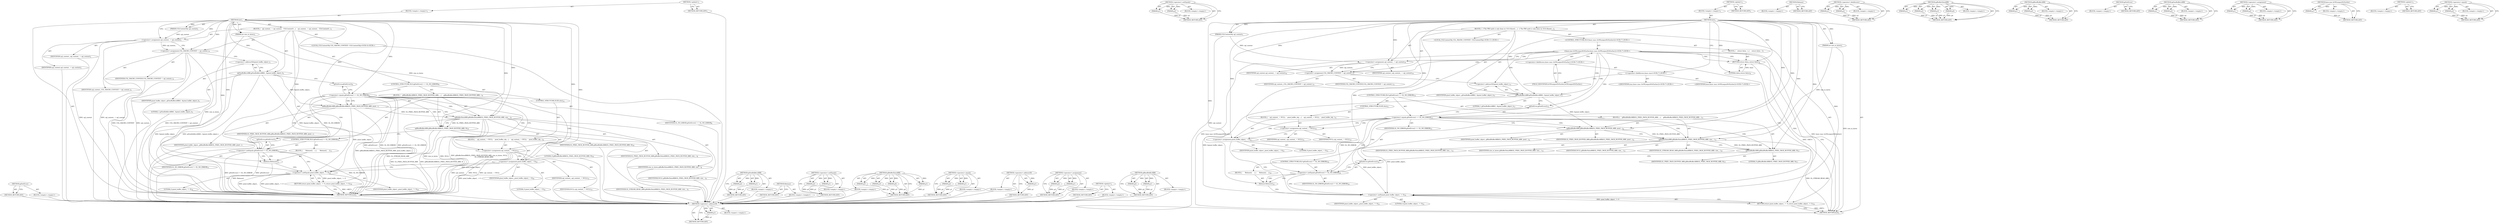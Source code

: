 digraph "&lt;operator&gt;.equals" {
vulnerable_97 [label=<(METHOD,glGetError)>];
vulnerable_98 [label=<(BLOCK,&lt;empty&gt;,&lt;empty&gt;)>];
vulnerable_99 [label=<(METHOD_RETURN,ANY)>];
vulnerable_6 [label=<(METHOD,&lt;global&gt;)<SUB>1</SUB>>];
vulnerable_7 [label=<(BLOCK,&lt;empty&gt;,&lt;empty&gt;)<SUB>1</SUB>>];
vulnerable_8 [label=<(METHOD,Init)<SUB>1</SUB>>];
vulnerable_9 [label=<(PARAM,CGLContextObj cgl_context)<SUB>1</SUB>>];
vulnerable_10 [label=<(PARAM,int size_in_bytes)<SUB>2</SUB>>];
vulnerable_11 [label=<(BLOCK,{
   cgl_context_ = cgl_context;
   CGLContextO...,{
   cgl_context_ = cgl_context;
   CGLContextO...)<SUB>2</SUB>>];
vulnerable_12 [label=<(&lt;operator&gt;.assignment,cgl_context_ = cgl_context)<SUB>3</SUB>>];
vulnerable_13 [label=<(IDENTIFIER,cgl_context_,cgl_context_ = cgl_context)<SUB>3</SUB>>];
vulnerable_14 [label=<(IDENTIFIER,cgl_context,cgl_context_ = cgl_context)<SUB>3</SUB>>];
vulnerable_15 [label="<(LOCAL,CGLContextObj CGL_MACRO_CONTEXT: CGLContextObj)<SUB>4</SUB>>"];
vulnerable_16 [label=<(&lt;operator&gt;.assignment,CGL_MACRO_CONTEXT = cgl_context_)<SUB>4</SUB>>];
vulnerable_17 [label=<(IDENTIFIER,CGL_MACRO_CONTEXT,CGL_MACRO_CONTEXT = cgl_context_)<SUB>4</SUB>>];
vulnerable_18 [label=<(IDENTIFIER,cgl_context_,CGL_MACRO_CONTEXT = cgl_context_)<SUB>4</SUB>>];
vulnerable_19 [label=<(glGenBuffersARB,glGenBuffersARB(1, &amp;pixel_buffer_object_))<SUB>5</SUB>>];
vulnerable_20 [label=<(LITERAL,1,glGenBuffersARB(1, &amp;pixel_buffer_object_))<SUB>5</SUB>>];
vulnerable_21 [label=<(&lt;operator&gt;.addressOf,&amp;pixel_buffer_object_)<SUB>5</SUB>>];
vulnerable_22 [label=<(IDENTIFIER,pixel_buffer_object_,glGenBuffersARB(1, &amp;pixel_buffer_object_))<SUB>5</SUB>>];
vulnerable_23 [label=<(CONTROL_STRUCTURE,IF,if (glGetError() == GL_NO_ERROR))<SUB>6</SUB>>];
vulnerable_24 [label=<(&lt;operator&gt;.equals,glGetError() == GL_NO_ERROR)<SUB>6</SUB>>];
vulnerable_25 [label=<(glGetError,glGetError())<SUB>6</SUB>>];
vulnerable_26 [label=<(IDENTIFIER,GL_NO_ERROR,glGetError() == GL_NO_ERROR)<SUB>6</SUB>>];
vulnerable_27 [label=<(BLOCK,{
    glBindBufferARB(GL_PIXEL_PACK_BUFFER_ARB,...,{
    glBindBufferARB(GL_PIXEL_PACK_BUFFER_ARB,...)<SUB>6</SUB>>];
vulnerable_28 [label=<(glBindBufferARB,glBindBufferARB(GL_PIXEL_PACK_BUFFER_ARB, pixel...)<SUB>7</SUB>>];
vulnerable_29 [label=<(IDENTIFIER,GL_PIXEL_PACK_BUFFER_ARB,glBindBufferARB(GL_PIXEL_PACK_BUFFER_ARB, pixel...)<SUB>7</SUB>>];
vulnerable_30 [label=<(IDENTIFIER,pixel_buffer_object_,glBindBufferARB(GL_PIXEL_PACK_BUFFER_ARB, pixel...)<SUB>7</SUB>>];
vulnerable_31 [label=<(glBufferDataARB,glBufferDataARB(GL_PIXEL_PACK_BUFFER_ARB, size_...)<SUB>8</SUB>>];
vulnerable_32 [label=<(IDENTIFIER,GL_PIXEL_PACK_BUFFER_ARB,glBufferDataARB(GL_PIXEL_PACK_BUFFER_ARB, size_...)<SUB>8</SUB>>];
vulnerable_33 [label=<(IDENTIFIER,size_in_bytes,glBufferDataARB(GL_PIXEL_PACK_BUFFER_ARB, size_...)<SUB>8</SUB>>];
vulnerable_34 [label=<(IDENTIFIER,NULL,glBufferDataARB(GL_PIXEL_PACK_BUFFER_ARB, size_...)<SUB>8</SUB>>];
vulnerable_35 [label=<(IDENTIFIER,GL_STREAM_READ_ARB,glBufferDataARB(GL_PIXEL_PACK_BUFFER_ARB, size_...)<SUB>9</SUB>>];
vulnerable_36 [label=<(glBindBufferARB,glBindBufferARB(GL_PIXEL_PACK_BUFFER_ARB, 0))<SUB>10</SUB>>];
vulnerable_37 [label=<(IDENTIFIER,GL_PIXEL_PACK_BUFFER_ARB,glBindBufferARB(GL_PIXEL_PACK_BUFFER_ARB, 0))<SUB>10</SUB>>];
vulnerable_38 [label=<(LITERAL,0,glBindBufferARB(GL_PIXEL_PACK_BUFFER_ARB, 0))<SUB>10</SUB>>];
vulnerable_39 [label=<(CONTROL_STRUCTURE,IF,if (glGetError() != GL_NO_ERROR))<SUB>11</SUB>>];
vulnerable_40 [label=<(&lt;operator&gt;.notEquals,glGetError() != GL_NO_ERROR)<SUB>11</SUB>>];
vulnerable_41 [label=<(glGetError,glGetError())<SUB>11</SUB>>];
vulnerable_42 [label=<(IDENTIFIER,GL_NO_ERROR,glGetError() != GL_NO_ERROR)<SUB>11</SUB>>];
vulnerable_43 [label=<(BLOCK,{
      Release();
    },{
      Release();
    })<SUB>11</SUB>>];
vulnerable_44 [label=<(Release,Release())<SUB>12</SUB>>];
vulnerable_45 [label=<(CONTROL_STRUCTURE,ELSE,else)<SUB>14</SUB>>];
vulnerable_46 [label=<(BLOCK,{
    cgl_context_ = NULL;
    pixel_buffer_obj...,{
    cgl_context_ = NULL;
    pixel_buffer_obj...)<SUB>14</SUB>>];
vulnerable_47 [label=<(&lt;operator&gt;.assignment,cgl_context_ = NULL)<SUB>15</SUB>>];
vulnerable_48 [label=<(IDENTIFIER,cgl_context_,cgl_context_ = NULL)<SUB>15</SUB>>];
vulnerable_49 [label=<(IDENTIFIER,NULL,cgl_context_ = NULL)<SUB>15</SUB>>];
vulnerable_50 [label=<(&lt;operator&gt;.assignment,pixel_buffer_object_ = 0)<SUB>16</SUB>>];
vulnerable_51 [label=<(IDENTIFIER,pixel_buffer_object_,pixel_buffer_object_ = 0)<SUB>16</SUB>>];
vulnerable_52 [label=<(LITERAL,0,pixel_buffer_object_ = 0)<SUB>16</SUB>>];
vulnerable_53 [label=<(RETURN,return pixel_buffer_object_ != 0;,return pixel_buffer_object_ != 0;)<SUB>18</SUB>>];
vulnerable_54 [label=<(&lt;operator&gt;.notEquals,pixel_buffer_object_ != 0)<SUB>18</SUB>>];
vulnerable_55 [label=<(IDENTIFIER,pixel_buffer_object_,pixel_buffer_object_ != 0)<SUB>18</SUB>>];
vulnerable_56 [label=<(LITERAL,0,pixel_buffer_object_ != 0)<SUB>18</SUB>>];
vulnerable_57 [label=<(METHOD_RETURN,bool)<SUB>1</SUB>>];
vulnerable_59 [label=<(METHOD_RETURN,ANY)<SUB>1</SUB>>];
vulnerable_83 [label=<(METHOD,glGenBuffersARB)>];
vulnerable_84 [label=<(PARAM,p1)>];
vulnerable_85 [label=<(PARAM,p2)>];
vulnerable_86 [label=<(BLOCK,&lt;empty&gt;,&lt;empty&gt;)>];
vulnerable_87 [label=<(METHOD_RETURN,ANY)>];
vulnerable_117 [label=<(METHOD,Release)>];
vulnerable_118 [label=<(BLOCK,&lt;empty&gt;,&lt;empty&gt;)>];
vulnerable_119 [label=<(METHOD_RETURN,ANY)>];
vulnerable_112 [label=<(METHOD,&lt;operator&gt;.notEquals)>];
vulnerable_113 [label=<(PARAM,p1)>];
vulnerable_114 [label=<(PARAM,p2)>];
vulnerable_115 [label=<(BLOCK,&lt;empty&gt;,&lt;empty&gt;)>];
vulnerable_116 [label=<(METHOD_RETURN,ANY)>];
vulnerable_105 [label=<(METHOD,glBufferDataARB)>];
vulnerable_106 [label=<(PARAM,p1)>];
vulnerable_107 [label=<(PARAM,p2)>];
vulnerable_108 [label=<(PARAM,p3)>];
vulnerable_109 [label=<(PARAM,p4)>];
vulnerable_110 [label=<(BLOCK,&lt;empty&gt;,&lt;empty&gt;)>];
vulnerable_111 [label=<(METHOD_RETURN,ANY)>];
vulnerable_92 [label=<(METHOD,&lt;operator&gt;.equals)>];
vulnerable_93 [label=<(PARAM,p1)>];
vulnerable_94 [label=<(PARAM,p2)>];
vulnerable_95 [label=<(BLOCK,&lt;empty&gt;,&lt;empty&gt;)>];
vulnerable_96 [label=<(METHOD_RETURN,ANY)>];
vulnerable_88 [label=<(METHOD,&lt;operator&gt;.addressOf)>];
vulnerable_89 [label=<(PARAM,p1)>];
vulnerable_90 [label=<(BLOCK,&lt;empty&gt;,&lt;empty&gt;)>];
vulnerable_91 [label=<(METHOD_RETURN,ANY)>];
vulnerable_78 [label=<(METHOD,&lt;operator&gt;.assignment)>];
vulnerable_79 [label=<(PARAM,p1)>];
vulnerable_80 [label=<(PARAM,p2)>];
vulnerable_81 [label=<(BLOCK,&lt;empty&gt;,&lt;empty&gt;)>];
vulnerable_82 [label=<(METHOD_RETURN,ANY)>];
vulnerable_72 [label=<(METHOD,&lt;global&gt;)<SUB>1</SUB>>];
vulnerable_73 [label=<(BLOCK,&lt;empty&gt;,&lt;empty&gt;)>];
vulnerable_74 [label=<(METHOD_RETURN,ANY)>];
vulnerable_100 [label=<(METHOD,glBindBufferARB)>];
vulnerable_101 [label=<(PARAM,p1)>];
vulnerable_102 [label=<(PARAM,p2)>];
vulnerable_103 [label=<(BLOCK,&lt;empty&gt;,&lt;empty&gt;)>];
vulnerable_104 [label=<(METHOD_RETURN,ANY)>];
fixed_109 [label=<(METHOD,&lt;operator&gt;.addressOf)>];
fixed_110 [label=<(PARAM,p1)>];
fixed_111 [label=<(BLOCK,&lt;empty&gt;,&lt;empty&gt;)>];
fixed_112 [label=<(METHOD_RETURN,ANY)>];
fixed_133 [label=<(METHOD,&lt;operator&gt;.notEquals)>];
fixed_134 [label=<(PARAM,p1)>];
fixed_135 [label=<(PARAM,p2)>];
fixed_136 [label=<(BLOCK,&lt;empty&gt;,&lt;empty&gt;)>];
fixed_137 [label=<(METHOD_RETURN,ANY)>];
fixed_6 [label=<(METHOD,&lt;global&gt;)<SUB>1</SUB>>];
fixed_7 [label=<(BLOCK,&lt;empty&gt;,&lt;empty&gt;)<SUB>1</SUB>>];
fixed_8 [label=<(METHOD,Init)<SUB>1</SUB>>];
fixed_9 [label=<(PARAM,CGLContextObj cgl_context)<SUB>1</SUB>>];
fixed_10 [label=<(PARAM,int size_in_bytes)<SUB>2</SUB>>];
fixed_11 [label=<(BLOCK,{
  // The PBO path is only done on 10.6 (SnowL...,{
  // The PBO path is only done on 10.6 (SnowL...)<SUB>2</SUB>>];
fixed_12 [label="<(CONTROL_STRUCTURE,IF,if (base::mac::IsOSLeopardOrEarlier()))<SUB>7</SUB>>"];
fixed_13 [label="<(base.mac.IsOSLeopardOrEarlier,base::mac::IsOSLeopardOrEarlier())<SUB>7</SUB>>"];
fixed_14 [label="<(&lt;operator&gt;.fieldAccess,base::mac::IsOSLeopardOrEarlier)<SUB>7</SUB>>"];
fixed_15 [label="<(&lt;operator&gt;.fieldAccess,base::mac)<SUB>7</SUB>>"];
fixed_16 [label="<(IDENTIFIER,base,base::mac::IsOSLeopardOrEarlier())<SUB>7</SUB>>"];
fixed_17 [label="<(IDENTIFIER,mac,base::mac::IsOSLeopardOrEarlier())<SUB>7</SUB>>"];
fixed_18 [label=<(FIELD_IDENTIFIER,IsOSLeopardOrEarlier,IsOSLeopardOrEarlier)<SUB>7</SUB>>];
fixed_19 [label=<(BLOCK,{
    return false;
  },{
    return false;
  })<SUB>7</SUB>>];
fixed_20 [label=<(RETURN,return false;,return false;)<SUB>8</SUB>>];
fixed_21 [label=<(LITERAL,false,return false;)<SUB>8</SUB>>];
fixed_22 [label=<(&lt;operator&gt;.assignment,cgl_context_ = cgl_context)<SUB>10</SUB>>];
fixed_23 [label=<(IDENTIFIER,cgl_context_,cgl_context_ = cgl_context)<SUB>10</SUB>>];
fixed_24 [label=<(IDENTIFIER,cgl_context,cgl_context_ = cgl_context)<SUB>10</SUB>>];
fixed_25 [label="<(LOCAL,CGLContextObj CGL_MACRO_CONTEXT: CGLContextObj)<SUB>11</SUB>>"];
fixed_26 [label=<(&lt;operator&gt;.assignment,CGL_MACRO_CONTEXT = cgl_context_)<SUB>11</SUB>>];
fixed_27 [label=<(IDENTIFIER,CGL_MACRO_CONTEXT,CGL_MACRO_CONTEXT = cgl_context_)<SUB>11</SUB>>];
fixed_28 [label=<(IDENTIFIER,cgl_context_,CGL_MACRO_CONTEXT = cgl_context_)<SUB>11</SUB>>];
fixed_29 [label=<(glGenBuffersARB,glGenBuffersARB(1, &amp;pixel_buffer_object_))<SUB>12</SUB>>];
fixed_30 [label=<(LITERAL,1,glGenBuffersARB(1, &amp;pixel_buffer_object_))<SUB>12</SUB>>];
fixed_31 [label=<(&lt;operator&gt;.addressOf,&amp;pixel_buffer_object_)<SUB>12</SUB>>];
fixed_32 [label=<(IDENTIFIER,pixel_buffer_object_,glGenBuffersARB(1, &amp;pixel_buffer_object_))<SUB>12</SUB>>];
fixed_33 [label=<(CONTROL_STRUCTURE,IF,if (glGetError() == GL_NO_ERROR))<SUB>13</SUB>>];
fixed_34 [label=<(&lt;operator&gt;.equals,glGetError() == GL_NO_ERROR)<SUB>13</SUB>>];
fixed_35 [label=<(glGetError,glGetError())<SUB>13</SUB>>];
fixed_36 [label=<(IDENTIFIER,GL_NO_ERROR,glGetError() == GL_NO_ERROR)<SUB>13</SUB>>];
fixed_37 [label=<(BLOCK,{
    glBindBufferARB(GL_PIXEL_PACK_BUFFER_ARB,...,{
    glBindBufferARB(GL_PIXEL_PACK_BUFFER_ARB,...)<SUB>13</SUB>>];
fixed_38 [label=<(glBindBufferARB,glBindBufferARB(GL_PIXEL_PACK_BUFFER_ARB, pixel...)<SUB>14</SUB>>];
fixed_39 [label=<(IDENTIFIER,GL_PIXEL_PACK_BUFFER_ARB,glBindBufferARB(GL_PIXEL_PACK_BUFFER_ARB, pixel...)<SUB>14</SUB>>];
fixed_40 [label=<(IDENTIFIER,pixel_buffer_object_,glBindBufferARB(GL_PIXEL_PACK_BUFFER_ARB, pixel...)<SUB>14</SUB>>];
fixed_41 [label=<(glBufferDataARB,glBufferDataARB(GL_PIXEL_PACK_BUFFER_ARB, size_...)<SUB>15</SUB>>];
fixed_42 [label=<(IDENTIFIER,GL_PIXEL_PACK_BUFFER_ARB,glBufferDataARB(GL_PIXEL_PACK_BUFFER_ARB, size_...)<SUB>15</SUB>>];
fixed_43 [label=<(IDENTIFIER,size_in_bytes,glBufferDataARB(GL_PIXEL_PACK_BUFFER_ARB, size_...)<SUB>15</SUB>>];
fixed_44 [label=<(IDENTIFIER,NULL,glBufferDataARB(GL_PIXEL_PACK_BUFFER_ARB, size_...)<SUB>15</SUB>>];
fixed_45 [label=<(IDENTIFIER,GL_STREAM_READ_ARB,glBufferDataARB(GL_PIXEL_PACK_BUFFER_ARB, size_...)<SUB>16</SUB>>];
fixed_46 [label=<(glBindBufferARB,glBindBufferARB(GL_PIXEL_PACK_BUFFER_ARB, 0))<SUB>17</SUB>>];
fixed_47 [label=<(IDENTIFIER,GL_PIXEL_PACK_BUFFER_ARB,glBindBufferARB(GL_PIXEL_PACK_BUFFER_ARB, 0))<SUB>17</SUB>>];
fixed_48 [label=<(LITERAL,0,glBindBufferARB(GL_PIXEL_PACK_BUFFER_ARB, 0))<SUB>17</SUB>>];
fixed_49 [label=<(CONTROL_STRUCTURE,IF,if (glGetError() != GL_NO_ERROR))<SUB>18</SUB>>];
fixed_50 [label=<(&lt;operator&gt;.notEquals,glGetError() != GL_NO_ERROR)<SUB>18</SUB>>];
fixed_51 [label=<(glGetError,glGetError())<SUB>18</SUB>>];
fixed_52 [label=<(IDENTIFIER,GL_NO_ERROR,glGetError() != GL_NO_ERROR)<SUB>18</SUB>>];
fixed_53 [label=<(BLOCK,{
      Release();
    },{
      Release();
    })<SUB>18</SUB>>];
fixed_54 [label=<(Release,Release())<SUB>19</SUB>>];
fixed_55 [label=<(CONTROL_STRUCTURE,ELSE,else)<SUB>21</SUB>>];
fixed_56 [label=<(BLOCK,{
    cgl_context_ = NULL;
    pixel_buffer_obj...,{
    cgl_context_ = NULL;
    pixel_buffer_obj...)<SUB>21</SUB>>];
fixed_57 [label=<(&lt;operator&gt;.assignment,cgl_context_ = NULL)<SUB>22</SUB>>];
fixed_58 [label=<(IDENTIFIER,cgl_context_,cgl_context_ = NULL)<SUB>22</SUB>>];
fixed_59 [label=<(IDENTIFIER,NULL,cgl_context_ = NULL)<SUB>22</SUB>>];
fixed_60 [label=<(&lt;operator&gt;.assignment,pixel_buffer_object_ = 0)<SUB>23</SUB>>];
fixed_61 [label=<(IDENTIFIER,pixel_buffer_object_,pixel_buffer_object_ = 0)<SUB>23</SUB>>];
fixed_62 [label=<(LITERAL,0,pixel_buffer_object_ = 0)<SUB>23</SUB>>];
fixed_63 [label=<(RETURN,return pixel_buffer_object_ != 0;,return pixel_buffer_object_ != 0;)<SUB>25</SUB>>];
fixed_64 [label=<(&lt;operator&gt;.notEquals,pixel_buffer_object_ != 0)<SUB>25</SUB>>];
fixed_65 [label=<(IDENTIFIER,pixel_buffer_object_,pixel_buffer_object_ != 0)<SUB>25</SUB>>];
fixed_66 [label=<(LITERAL,0,pixel_buffer_object_ != 0)<SUB>25</SUB>>];
fixed_67 [label=<(METHOD_RETURN,bool)<SUB>1</SUB>>];
fixed_69 [label=<(METHOD_RETURN,ANY)<SUB>1</SUB>>];
fixed_138 [label=<(METHOD,Release)>];
fixed_139 [label=<(BLOCK,&lt;empty&gt;,&lt;empty&gt;)>];
fixed_140 [label=<(METHOD_RETURN,ANY)>];
fixed_94 [label=<(METHOD,&lt;operator&gt;.fieldAccess)>];
fixed_95 [label=<(PARAM,p1)>];
fixed_96 [label=<(PARAM,p2)>];
fixed_97 [label=<(BLOCK,&lt;empty&gt;,&lt;empty&gt;)>];
fixed_98 [label=<(METHOD_RETURN,ANY)>];
fixed_126 [label=<(METHOD,glBufferDataARB)>];
fixed_127 [label=<(PARAM,p1)>];
fixed_128 [label=<(PARAM,p2)>];
fixed_129 [label=<(PARAM,p3)>];
fixed_130 [label=<(PARAM,p4)>];
fixed_131 [label=<(BLOCK,&lt;empty&gt;,&lt;empty&gt;)>];
fixed_132 [label=<(METHOD_RETURN,ANY)>];
fixed_121 [label=<(METHOD,glBindBufferARB)>];
fixed_122 [label=<(PARAM,p1)>];
fixed_123 [label=<(PARAM,p2)>];
fixed_124 [label=<(BLOCK,&lt;empty&gt;,&lt;empty&gt;)>];
fixed_125 [label=<(METHOD_RETURN,ANY)>];
fixed_118 [label=<(METHOD,glGetError)>];
fixed_119 [label=<(BLOCK,&lt;empty&gt;,&lt;empty&gt;)>];
fixed_120 [label=<(METHOD_RETURN,ANY)>];
fixed_104 [label=<(METHOD,glGenBuffersARB)>];
fixed_105 [label=<(PARAM,p1)>];
fixed_106 [label=<(PARAM,p2)>];
fixed_107 [label=<(BLOCK,&lt;empty&gt;,&lt;empty&gt;)>];
fixed_108 [label=<(METHOD_RETURN,ANY)>];
fixed_99 [label=<(METHOD,&lt;operator&gt;.assignment)>];
fixed_100 [label=<(PARAM,p1)>];
fixed_101 [label=<(PARAM,p2)>];
fixed_102 [label=<(BLOCK,&lt;empty&gt;,&lt;empty&gt;)>];
fixed_103 [label=<(METHOD_RETURN,ANY)>];
fixed_90 [label=<(METHOD,base.mac.IsOSLeopardOrEarlier)>];
fixed_91 [label=<(PARAM,p1)>];
fixed_92 [label=<(BLOCK,&lt;empty&gt;,&lt;empty&gt;)>];
fixed_93 [label=<(METHOD_RETURN,ANY)>];
fixed_84 [label=<(METHOD,&lt;global&gt;)<SUB>1</SUB>>];
fixed_85 [label=<(BLOCK,&lt;empty&gt;,&lt;empty&gt;)>];
fixed_86 [label=<(METHOD_RETURN,ANY)>];
fixed_113 [label=<(METHOD,&lt;operator&gt;.equals)>];
fixed_114 [label=<(PARAM,p1)>];
fixed_115 [label=<(PARAM,p2)>];
fixed_116 [label=<(BLOCK,&lt;empty&gt;,&lt;empty&gt;)>];
fixed_117 [label=<(METHOD_RETURN,ANY)>];
vulnerable_97 -> vulnerable_98  [key=0, label="AST: "];
vulnerable_97 -> vulnerable_99  [key=0, label="AST: "];
vulnerable_97 -> vulnerable_99  [key=1, label="CFG: "];
vulnerable_98 -> fixed_109  [key=0];
vulnerable_99 -> fixed_109  [key=0];
vulnerable_6 -> vulnerable_7  [key=0, label="AST: "];
vulnerable_6 -> vulnerable_59  [key=0, label="AST: "];
vulnerable_6 -> vulnerable_59  [key=1, label="CFG: "];
vulnerable_7 -> vulnerable_8  [key=0, label="AST: "];
vulnerable_8 -> vulnerable_9  [key=0, label="AST: "];
vulnerable_8 -> vulnerable_9  [key=1, label="DDG: "];
vulnerable_8 -> vulnerable_10  [key=0, label="AST: "];
vulnerable_8 -> vulnerable_10  [key=1, label="DDG: "];
vulnerable_8 -> vulnerable_11  [key=0, label="AST: "];
vulnerable_8 -> vulnerable_57  [key=0, label="AST: "];
vulnerable_8 -> vulnerable_12  [key=0, label="CFG: "];
vulnerable_8 -> vulnerable_12  [key=1, label="DDG: "];
vulnerable_8 -> vulnerable_16  [key=0, label="DDG: "];
vulnerable_8 -> vulnerable_19  [key=0, label="DDG: "];
vulnerable_8 -> vulnerable_24  [key=0, label="DDG: "];
vulnerable_8 -> vulnerable_54  [key=0, label="DDG: "];
vulnerable_8 -> vulnerable_28  [key=0, label="DDG: "];
vulnerable_8 -> vulnerable_31  [key=0, label="DDG: "];
vulnerable_8 -> vulnerable_36  [key=0, label="DDG: "];
vulnerable_8 -> vulnerable_47  [key=0, label="DDG: "];
vulnerable_8 -> vulnerable_50  [key=0, label="DDG: "];
vulnerable_8 -> vulnerable_40  [key=0, label="DDG: "];
vulnerable_8 -> vulnerable_44  [key=0, label="DDG: "];
vulnerable_9 -> vulnerable_12  [key=0, label="DDG: cgl_context"];
vulnerable_10 -> vulnerable_57  [key=0, label="DDG: size_in_bytes"];
vulnerable_10 -> vulnerable_31  [key=0, label="DDG: size_in_bytes"];
vulnerable_11 -> vulnerable_12  [key=0, label="AST: "];
vulnerable_11 -> vulnerable_15  [key=0, label="AST: "];
vulnerable_11 -> vulnerable_16  [key=0, label="AST: "];
vulnerable_11 -> vulnerable_19  [key=0, label="AST: "];
vulnerable_11 -> vulnerable_23  [key=0, label="AST: "];
vulnerable_11 -> vulnerable_53  [key=0, label="AST: "];
vulnerable_12 -> vulnerable_13  [key=0, label="AST: "];
vulnerable_12 -> vulnerable_14  [key=0, label="AST: "];
vulnerable_12 -> vulnerable_16  [key=0, label="CFG: "];
vulnerable_12 -> vulnerable_16  [key=1, label="DDG: cgl_context_"];
vulnerable_12 -> vulnerable_57  [key=0, label="DDG: cgl_context"];
vulnerable_12 -> vulnerable_57  [key=1, label="DDG: cgl_context_ = cgl_context"];
vulnerable_13 -> fixed_109  [key=0];
vulnerable_14 -> fixed_109  [key=0];
vulnerable_15 -> fixed_109  [key=0];
vulnerable_16 -> vulnerable_17  [key=0, label="AST: "];
vulnerable_16 -> vulnerable_18  [key=0, label="AST: "];
vulnerable_16 -> vulnerable_21  [key=0, label="CFG: "];
vulnerable_16 -> vulnerable_57  [key=0, label="DDG: CGL_MACRO_CONTEXT"];
vulnerable_16 -> vulnerable_57  [key=1, label="DDG: cgl_context_"];
vulnerable_16 -> vulnerable_57  [key=2, label="DDG: CGL_MACRO_CONTEXT = cgl_context_"];
vulnerable_17 -> fixed_109  [key=0];
vulnerable_18 -> fixed_109  [key=0];
vulnerable_19 -> vulnerable_20  [key=0, label="AST: "];
vulnerable_19 -> vulnerable_21  [key=0, label="AST: "];
vulnerable_19 -> vulnerable_25  [key=0, label="CFG: "];
vulnerable_19 -> vulnerable_57  [key=0, label="DDG: &amp;pixel_buffer_object_"];
vulnerable_19 -> vulnerable_57  [key=1, label="DDG: glGenBuffersARB(1, &amp;pixel_buffer_object_)"];
vulnerable_19 -> vulnerable_54  [key=0, label="DDG: &amp;pixel_buffer_object_"];
vulnerable_19 -> vulnerable_28  [key=0, label="DDG: &amp;pixel_buffer_object_"];
vulnerable_20 -> fixed_109  [key=0];
vulnerable_21 -> vulnerable_22  [key=0, label="AST: "];
vulnerable_21 -> vulnerable_19  [key=0, label="CFG: "];
vulnerable_22 -> fixed_109  [key=0];
vulnerable_23 -> vulnerable_24  [key=0, label="AST: "];
vulnerable_23 -> vulnerable_27  [key=0, label="AST: "];
vulnerable_23 -> vulnerable_45  [key=0, label="AST: "];
vulnerable_24 -> vulnerable_25  [key=0, label="AST: "];
vulnerable_24 -> vulnerable_26  [key=0, label="AST: "];
vulnerable_24 -> vulnerable_28  [key=0, label="CFG: "];
vulnerable_24 -> vulnerable_28  [key=1, label="CDG: "];
vulnerable_24 -> vulnerable_47  [key=0, label="CFG: "];
vulnerable_24 -> vulnerable_47  [key=1, label="CDG: "];
vulnerable_24 -> vulnerable_57  [key=0, label="DDG: glGetError()"];
vulnerable_24 -> vulnerable_57  [key=1, label="DDG: GL_NO_ERROR"];
vulnerable_24 -> vulnerable_57  [key=2, label="DDG: glGetError() == GL_NO_ERROR"];
vulnerable_24 -> vulnerable_40  [key=0, label="DDG: GL_NO_ERROR"];
vulnerable_24 -> vulnerable_40  [key=1, label="CDG: "];
vulnerable_24 -> vulnerable_50  [key=0, label="CDG: "];
vulnerable_24 -> vulnerable_36  [key=0, label="CDG: "];
vulnerable_24 -> vulnerable_41  [key=0, label="CDG: "];
vulnerable_24 -> vulnerable_31  [key=0, label="CDG: "];
vulnerable_25 -> vulnerable_24  [key=0, label="CFG: "];
vulnerable_26 -> fixed_109  [key=0];
vulnerable_27 -> vulnerable_28  [key=0, label="AST: "];
vulnerable_27 -> vulnerable_31  [key=0, label="AST: "];
vulnerable_27 -> vulnerable_36  [key=0, label="AST: "];
vulnerable_27 -> vulnerable_39  [key=0, label="AST: "];
vulnerable_28 -> vulnerable_29  [key=0, label="AST: "];
vulnerable_28 -> vulnerable_30  [key=0, label="AST: "];
vulnerable_28 -> vulnerable_31  [key=0, label="CFG: "];
vulnerable_28 -> vulnerable_31  [key=1, label="DDG: GL_PIXEL_PACK_BUFFER_ARB"];
vulnerable_28 -> vulnerable_57  [key=0, label="DDG: glBindBufferARB(GL_PIXEL_PACK_BUFFER_ARB, pixel_buffer_object_)"];
vulnerable_28 -> vulnerable_54  [key=0, label="DDG: pixel_buffer_object_"];
vulnerable_29 -> fixed_109  [key=0];
vulnerable_30 -> fixed_109  [key=0];
vulnerable_31 -> vulnerable_32  [key=0, label="AST: "];
vulnerable_31 -> vulnerable_33  [key=0, label="AST: "];
vulnerable_31 -> vulnerable_34  [key=0, label="AST: "];
vulnerable_31 -> vulnerable_35  [key=0, label="AST: "];
vulnerable_31 -> vulnerable_36  [key=0, label="CFG: "];
vulnerable_31 -> vulnerable_36  [key=1, label="DDG: GL_PIXEL_PACK_BUFFER_ARB"];
vulnerable_31 -> vulnerable_57  [key=0, label="DDG: size_in_bytes"];
vulnerable_31 -> vulnerable_57  [key=1, label="DDG: NULL"];
vulnerable_31 -> vulnerable_57  [key=2, label="DDG: glBufferDataARB(GL_PIXEL_PACK_BUFFER_ARB, size_in_bytes, NULL,
                    GL_STREAM_READ_ARB)"];
vulnerable_31 -> vulnerable_57  [key=3, label="DDG: GL_STREAM_READ_ARB"];
vulnerable_32 -> fixed_109  [key=0];
vulnerable_33 -> fixed_109  [key=0];
vulnerable_34 -> fixed_109  [key=0];
vulnerable_35 -> fixed_109  [key=0];
vulnerable_36 -> vulnerable_37  [key=0, label="AST: "];
vulnerable_36 -> vulnerable_38  [key=0, label="AST: "];
vulnerable_36 -> vulnerable_41  [key=0, label="CFG: "];
vulnerable_36 -> vulnerable_57  [key=0, label="DDG: GL_PIXEL_PACK_BUFFER_ARB"];
vulnerable_36 -> vulnerable_57  [key=1, label="DDG: glBindBufferARB(GL_PIXEL_PACK_BUFFER_ARB, 0)"];
vulnerable_37 -> fixed_109  [key=0];
vulnerable_38 -> fixed_109  [key=0];
vulnerable_39 -> vulnerable_40  [key=0, label="AST: "];
vulnerable_39 -> vulnerable_43  [key=0, label="AST: "];
vulnerable_40 -> vulnerable_41  [key=0, label="AST: "];
vulnerable_40 -> vulnerable_42  [key=0, label="AST: "];
vulnerable_40 -> vulnerable_44  [key=0, label="CFG: "];
vulnerable_40 -> vulnerable_44  [key=1, label="CDG: "];
vulnerable_40 -> vulnerable_54  [key=0, label="CFG: "];
vulnerable_40 -> vulnerable_57  [key=0, label="DDG: glGetError()"];
vulnerable_40 -> vulnerable_57  [key=1, label="DDG: GL_NO_ERROR"];
vulnerable_40 -> vulnerable_57  [key=2, label="DDG: glGetError() != GL_NO_ERROR"];
vulnerable_41 -> vulnerable_40  [key=0, label="CFG: "];
vulnerable_42 -> fixed_109  [key=0];
vulnerable_43 -> vulnerable_44  [key=0, label="AST: "];
vulnerable_44 -> vulnerable_54  [key=0, label="CFG: "];
vulnerable_44 -> vulnerable_57  [key=0, label="DDG: Release()"];
vulnerable_45 -> vulnerable_46  [key=0, label="AST: "];
vulnerable_46 -> vulnerable_47  [key=0, label="AST: "];
vulnerable_46 -> vulnerable_50  [key=0, label="AST: "];
vulnerable_47 -> vulnerable_48  [key=0, label="AST: "];
vulnerable_47 -> vulnerable_49  [key=0, label="AST: "];
vulnerable_47 -> vulnerable_50  [key=0, label="CFG: "];
vulnerable_47 -> vulnerable_57  [key=0, label="DDG: cgl_context_"];
vulnerable_47 -> vulnerable_57  [key=1, label="DDG: NULL"];
vulnerable_47 -> vulnerable_57  [key=2, label="DDG: cgl_context_ = NULL"];
vulnerable_48 -> fixed_109  [key=0];
vulnerable_49 -> fixed_109  [key=0];
vulnerable_50 -> vulnerable_51  [key=0, label="AST: "];
vulnerable_50 -> vulnerable_52  [key=0, label="AST: "];
vulnerable_50 -> vulnerable_54  [key=0, label="CFG: "];
vulnerable_50 -> vulnerable_54  [key=1, label="DDG: pixel_buffer_object_"];
vulnerable_50 -> vulnerable_57  [key=0, label="DDG: pixel_buffer_object_ = 0"];
vulnerable_51 -> fixed_109  [key=0];
vulnerable_52 -> fixed_109  [key=0];
vulnerable_53 -> vulnerable_54  [key=0, label="AST: "];
vulnerable_53 -> vulnerable_57  [key=0, label="CFG: "];
vulnerable_53 -> vulnerable_57  [key=1, label="DDG: &lt;RET&gt;"];
vulnerable_54 -> vulnerable_55  [key=0, label="AST: "];
vulnerable_54 -> vulnerable_56  [key=0, label="AST: "];
vulnerable_54 -> vulnerable_53  [key=0, label="CFG: "];
vulnerable_54 -> vulnerable_53  [key=1, label="DDG: pixel_buffer_object_ != 0"];
vulnerable_54 -> vulnerable_57  [key=0, label="DDG: pixel_buffer_object_"];
vulnerable_54 -> vulnerable_57  [key=1, label="DDG: pixel_buffer_object_ != 0"];
vulnerable_55 -> fixed_109  [key=0];
vulnerable_56 -> fixed_109  [key=0];
vulnerable_57 -> fixed_109  [key=0];
vulnerable_59 -> fixed_109  [key=0];
vulnerable_83 -> vulnerable_84  [key=0, label="AST: "];
vulnerable_83 -> vulnerable_84  [key=1, label="DDG: "];
vulnerable_83 -> vulnerable_86  [key=0, label="AST: "];
vulnerable_83 -> vulnerable_85  [key=0, label="AST: "];
vulnerable_83 -> vulnerable_85  [key=1, label="DDG: "];
vulnerable_83 -> vulnerable_87  [key=0, label="AST: "];
vulnerable_83 -> vulnerable_87  [key=1, label="CFG: "];
vulnerable_84 -> vulnerable_87  [key=0, label="DDG: p1"];
vulnerable_85 -> vulnerable_87  [key=0, label="DDG: p2"];
vulnerable_86 -> fixed_109  [key=0];
vulnerable_87 -> fixed_109  [key=0];
vulnerable_117 -> vulnerable_118  [key=0, label="AST: "];
vulnerable_117 -> vulnerable_119  [key=0, label="AST: "];
vulnerable_117 -> vulnerable_119  [key=1, label="CFG: "];
vulnerable_118 -> fixed_109  [key=0];
vulnerable_119 -> fixed_109  [key=0];
vulnerable_112 -> vulnerable_113  [key=0, label="AST: "];
vulnerable_112 -> vulnerable_113  [key=1, label="DDG: "];
vulnerable_112 -> vulnerable_115  [key=0, label="AST: "];
vulnerable_112 -> vulnerable_114  [key=0, label="AST: "];
vulnerable_112 -> vulnerable_114  [key=1, label="DDG: "];
vulnerable_112 -> vulnerable_116  [key=0, label="AST: "];
vulnerable_112 -> vulnerable_116  [key=1, label="CFG: "];
vulnerable_113 -> vulnerable_116  [key=0, label="DDG: p1"];
vulnerable_114 -> vulnerable_116  [key=0, label="DDG: p2"];
vulnerable_115 -> fixed_109  [key=0];
vulnerable_116 -> fixed_109  [key=0];
vulnerable_105 -> vulnerable_106  [key=0, label="AST: "];
vulnerable_105 -> vulnerable_106  [key=1, label="DDG: "];
vulnerable_105 -> vulnerable_110  [key=0, label="AST: "];
vulnerable_105 -> vulnerable_107  [key=0, label="AST: "];
vulnerable_105 -> vulnerable_107  [key=1, label="DDG: "];
vulnerable_105 -> vulnerable_111  [key=0, label="AST: "];
vulnerable_105 -> vulnerable_111  [key=1, label="CFG: "];
vulnerable_105 -> vulnerable_108  [key=0, label="AST: "];
vulnerable_105 -> vulnerable_108  [key=1, label="DDG: "];
vulnerable_105 -> vulnerable_109  [key=0, label="AST: "];
vulnerable_105 -> vulnerable_109  [key=1, label="DDG: "];
vulnerable_106 -> vulnerable_111  [key=0, label="DDG: p1"];
vulnerable_107 -> vulnerable_111  [key=0, label="DDG: p2"];
vulnerable_108 -> vulnerable_111  [key=0, label="DDG: p3"];
vulnerable_109 -> vulnerable_111  [key=0, label="DDG: p4"];
vulnerable_110 -> fixed_109  [key=0];
vulnerable_111 -> fixed_109  [key=0];
vulnerable_92 -> vulnerable_93  [key=0, label="AST: "];
vulnerable_92 -> vulnerable_93  [key=1, label="DDG: "];
vulnerable_92 -> vulnerable_95  [key=0, label="AST: "];
vulnerable_92 -> vulnerable_94  [key=0, label="AST: "];
vulnerable_92 -> vulnerable_94  [key=1, label="DDG: "];
vulnerable_92 -> vulnerable_96  [key=0, label="AST: "];
vulnerable_92 -> vulnerable_96  [key=1, label="CFG: "];
vulnerable_93 -> vulnerable_96  [key=0, label="DDG: p1"];
vulnerable_94 -> vulnerable_96  [key=0, label="DDG: p2"];
vulnerable_95 -> fixed_109  [key=0];
vulnerable_96 -> fixed_109  [key=0];
vulnerable_88 -> vulnerable_89  [key=0, label="AST: "];
vulnerable_88 -> vulnerable_89  [key=1, label="DDG: "];
vulnerable_88 -> vulnerable_90  [key=0, label="AST: "];
vulnerable_88 -> vulnerable_91  [key=0, label="AST: "];
vulnerable_88 -> vulnerable_91  [key=1, label="CFG: "];
vulnerable_89 -> vulnerable_91  [key=0, label="DDG: p1"];
vulnerable_90 -> fixed_109  [key=0];
vulnerable_91 -> fixed_109  [key=0];
vulnerable_78 -> vulnerable_79  [key=0, label="AST: "];
vulnerable_78 -> vulnerable_79  [key=1, label="DDG: "];
vulnerable_78 -> vulnerable_81  [key=0, label="AST: "];
vulnerable_78 -> vulnerable_80  [key=0, label="AST: "];
vulnerable_78 -> vulnerable_80  [key=1, label="DDG: "];
vulnerable_78 -> vulnerable_82  [key=0, label="AST: "];
vulnerable_78 -> vulnerable_82  [key=1, label="CFG: "];
vulnerable_79 -> vulnerable_82  [key=0, label="DDG: p1"];
vulnerable_80 -> vulnerable_82  [key=0, label="DDG: p2"];
vulnerable_81 -> fixed_109  [key=0];
vulnerable_82 -> fixed_109  [key=0];
vulnerable_72 -> vulnerable_73  [key=0, label="AST: "];
vulnerable_72 -> vulnerable_74  [key=0, label="AST: "];
vulnerable_72 -> vulnerable_74  [key=1, label="CFG: "];
vulnerable_73 -> fixed_109  [key=0];
vulnerable_74 -> fixed_109  [key=0];
vulnerable_100 -> vulnerable_101  [key=0, label="AST: "];
vulnerable_100 -> vulnerable_101  [key=1, label="DDG: "];
vulnerable_100 -> vulnerable_103  [key=0, label="AST: "];
vulnerable_100 -> vulnerable_102  [key=0, label="AST: "];
vulnerable_100 -> vulnerable_102  [key=1, label="DDG: "];
vulnerable_100 -> vulnerable_104  [key=0, label="AST: "];
vulnerable_100 -> vulnerable_104  [key=1, label="CFG: "];
vulnerable_101 -> vulnerable_104  [key=0, label="DDG: p1"];
vulnerable_102 -> vulnerable_104  [key=0, label="DDG: p2"];
vulnerable_103 -> fixed_109  [key=0];
vulnerable_104 -> fixed_109  [key=0];
fixed_109 -> fixed_110  [key=0, label="AST: "];
fixed_109 -> fixed_110  [key=1, label="DDG: "];
fixed_109 -> fixed_111  [key=0, label="AST: "];
fixed_109 -> fixed_112  [key=0, label="AST: "];
fixed_109 -> fixed_112  [key=1, label="CFG: "];
fixed_110 -> fixed_112  [key=0, label="DDG: p1"];
fixed_133 -> fixed_134  [key=0, label="AST: "];
fixed_133 -> fixed_134  [key=1, label="DDG: "];
fixed_133 -> fixed_136  [key=0, label="AST: "];
fixed_133 -> fixed_135  [key=0, label="AST: "];
fixed_133 -> fixed_135  [key=1, label="DDG: "];
fixed_133 -> fixed_137  [key=0, label="AST: "];
fixed_133 -> fixed_137  [key=1, label="CFG: "];
fixed_134 -> fixed_137  [key=0, label="DDG: p1"];
fixed_135 -> fixed_137  [key=0, label="DDG: p2"];
fixed_6 -> fixed_7  [key=0, label="AST: "];
fixed_6 -> fixed_69  [key=0, label="AST: "];
fixed_6 -> fixed_69  [key=1, label="CFG: "];
fixed_7 -> fixed_8  [key=0, label="AST: "];
fixed_8 -> fixed_9  [key=0, label="AST: "];
fixed_8 -> fixed_9  [key=1, label="DDG: "];
fixed_8 -> fixed_10  [key=0, label="AST: "];
fixed_8 -> fixed_10  [key=1, label="DDG: "];
fixed_8 -> fixed_11  [key=0, label="AST: "];
fixed_8 -> fixed_67  [key=0, label="AST: "];
fixed_8 -> fixed_15  [key=0, label="CFG: "];
fixed_8 -> fixed_22  [key=0, label="DDG: "];
fixed_8 -> fixed_26  [key=0, label="DDG: "];
fixed_8 -> fixed_29  [key=0, label="DDG: "];
fixed_8 -> fixed_20  [key=0, label="DDG: "];
fixed_8 -> fixed_34  [key=0, label="DDG: "];
fixed_8 -> fixed_64  [key=0, label="DDG: "];
fixed_8 -> fixed_21  [key=0, label="DDG: "];
fixed_8 -> fixed_38  [key=0, label="DDG: "];
fixed_8 -> fixed_41  [key=0, label="DDG: "];
fixed_8 -> fixed_46  [key=0, label="DDG: "];
fixed_8 -> fixed_57  [key=0, label="DDG: "];
fixed_8 -> fixed_60  [key=0, label="DDG: "];
fixed_8 -> fixed_50  [key=0, label="DDG: "];
fixed_8 -> fixed_54  [key=0, label="DDG: "];
fixed_9 -> fixed_67  [key=0, label="DDG: cgl_context"];
fixed_9 -> fixed_22  [key=0, label="DDG: cgl_context"];
fixed_10 -> fixed_67  [key=0, label="DDG: size_in_bytes"];
fixed_10 -> fixed_41  [key=0, label="DDG: size_in_bytes"];
fixed_11 -> fixed_12  [key=0, label="AST: "];
fixed_11 -> fixed_22  [key=0, label="AST: "];
fixed_11 -> fixed_25  [key=0, label="AST: "];
fixed_11 -> fixed_26  [key=0, label="AST: "];
fixed_11 -> fixed_29  [key=0, label="AST: "];
fixed_11 -> fixed_33  [key=0, label="AST: "];
fixed_11 -> fixed_63  [key=0, label="AST: "];
fixed_12 -> fixed_13  [key=0, label="AST: "];
fixed_12 -> fixed_19  [key=0, label="AST: "];
fixed_13 -> fixed_14  [key=0, label="AST: "];
fixed_13 -> fixed_20  [key=0, label="CFG: "];
fixed_13 -> fixed_20  [key=1, label="CDG: "];
fixed_13 -> fixed_22  [key=0, label="CFG: "];
fixed_13 -> fixed_22  [key=1, label="CDG: "];
fixed_13 -> fixed_67  [key=0, label="DDG: base::mac::IsOSLeopardOrEarlier"];
fixed_13 -> fixed_67  [key=1, label="DDG: base::mac::IsOSLeopardOrEarlier()"];
fixed_13 -> fixed_34  [key=0, label="CDG: "];
fixed_13 -> fixed_26  [key=0, label="CDG: "];
fixed_13 -> fixed_64  [key=0, label="CDG: "];
fixed_13 -> fixed_63  [key=0, label="CDG: "];
fixed_13 -> fixed_29  [key=0, label="CDG: "];
fixed_13 -> fixed_35  [key=0, label="CDG: "];
fixed_13 -> fixed_31  [key=0, label="CDG: "];
fixed_14 -> fixed_15  [key=0, label="AST: "];
fixed_14 -> fixed_18  [key=0, label="AST: "];
fixed_14 -> fixed_13  [key=0, label="CFG: "];
fixed_15 -> fixed_16  [key=0, label="AST: "];
fixed_15 -> fixed_17  [key=0, label="AST: "];
fixed_15 -> fixed_18  [key=0, label="CFG: "];
fixed_18 -> fixed_14  [key=0, label="CFG: "];
fixed_19 -> fixed_20  [key=0, label="AST: "];
fixed_20 -> fixed_21  [key=0, label="AST: "];
fixed_20 -> fixed_67  [key=0, label="CFG: "];
fixed_20 -> fixed_67  [key=1, label="DDG: &lt;RET&gt;"];
fixed_21 -> fixed_20  [key=0, label="DDG: false"];
fixed_22 -> fixed_23  [key=0, label="AST: "];
fixed_22 -> fixed_24  [key=0, label="AST: "];
fixed_22 -> fixed_26  [key=0, label="CFG: "];
fixed_22 -> fixed_26  [key=1, label="DDG: cgl_context_"];
fixed_26 -> fixed_27  [key=0, label="AST: "];
fixed_26 -> fixed_28  [key=0, label="AST: "];
fixed_26 -> fixed_31  [key=0, label="CFG: "];
fixed_29 -> fixed_30  [key=0, label="AST: "];
fixed_29 -> fixed_31  [key=0, label="AST: "];
fixed_29 -> fixed_35  [key=0, label="CFG: "];
fixed_29 -> fixed_64  [key=0, label="DDG: &amp;pixel_buffer_object_"];
fixed_29 -> fixed_38  [key=0, label="DDG: &amp;pixel_buffer_object_"];
fixed_31 -> fixed_32  [key=0, label="AST: "];
fixed_31 -> fixed_29  [key=0, label="CFG: "];
fixed_33 -> fixed_34  [key=0, label="AST: "];
fixed_33 -> fixed_37  [key=0, label="AST: "];
fixed_33 -> fixed_55  [key=0, label="AST: "];
fixed_34 -> fixed_35  [key=0, label="AST: "];
fixed_34 -> fixed_36  [key=0, label="AST: "];
fixed_34 -> fixed_38  [key=0, label="CFG: "];
fixed_34 -> fixed_38  [key=1, label="CDG: "];
fixed_34 -> fixed_57  [key=0, label="CFG: "];
fixed_34 -> fixed_57  [key=1, label="CDG: "];
fixed_34 -> fixed_50  [key=0, label="DDG: GL_NO_ERROR"];
fixed_34 -> fixed_50  [key=1, label="CDG: "];
fixed_34 -> fixed_60  [key=0, label="CDG: "];
fixed_34 -> fixed_51  [key=0, label="CDG: "];
fixed_34 -> fixed_46  [key=0, label="CDG: "];
fixed_34 -> fixed_41  [key=0, label="CDG: "];
fixed_35 -> fixed_34  [key=0, label="CFG: "];
fixed_37 -> fixed_38  [key=0, label="AST: "];
fixed_37 -> fixed_41  [key=0, label="AST: "];
fixed_37 -> fixed_46  [key=0, label="AST: "];
fixed_37 -> fixed_49  [key=0, label="AST: "];
fixed_38 -> fixed_39  [key=0, label="AST: "];
fixed_38 -> fixed_40  [key=0, label="AST: "];
fixed_38 -> fixed_41  [key=0, label="CFG: "];
fixed_38 -> fixed_41  [key=1, label="DDG: GL_PIXEL_PACK_BUFFER_ARB"];
fixed_38 -> fixed_64  [key=0, label="DDG: pixel_buffer_object_"];
fixed_41 -> fixed_42  [key=0, label="AST: "];
fixed_41 -> fixed_43  [key=0, label="AST: "];
fixed_41 -> fixed_44  [key=0, label="AST: "];
fixed_41 -> fixed_45  [key=0, label="AST: "];
fixed_41 -> fixed_46  [key=0, label="CFG: "];
fixed_41 -> fixed_46  [key=1, label="DDG: GL_PIXEL_PACK_BUFFER_ARB"];
fixed_41 -> fixed_67  [key=0, label="DDG: GL_STREAM_READ_ARB"];
fixed_46 -> fixed_47  [key=0, label="AST: "];
fixed_46 -> fixed_48  [key=0, label="AST: "];
fixed_46 -> fixed_51  [key=0, label="CFG: "];
fixed_49 -> fixed_50  [key=0, label="AST: "];
fixed_49 -> fixed_53  [key=0, label="AST: "];
fixed_50 -> fixed_51  [key=0, label="AST: "];
fixed_50 -> fixed_52  [key=0, label="AST: "];
fixed_50 -> fixed_54  [key=0, label="CFG: "];
fixed_50 -> fixed_54  [key=1, label="CDG: "];
fixed_50 -> fixed_64  [key=0, label="CFG: "];
fixed_51 -> fixed_50  [key=0, label="CFG: "];
fixed_53 -> fixed_54  [key=0, label="AST: "];
fixed_54 -> fixed_64  [key=0, label="CFG: "];
fixed_55 -> fixed_56  [key=0, label="AST: "];
fixed_56 -> fixed_57  [key=0, label="AST: "];
fixed_56 -> fixed_60  [key=0, label="AST: "];
fixed_57 -> fixed_58  [key=0, label="AST: "];
fixed_57 -> fixed_59  [key=0, label="AST: "];
fixed_57 -> fixed_60  [key=0, label="CFG: "];
fixed_60 -> fixed_61  [key=0, label="AST: "];
fixed_60 -> fixed_62  [key=0, label="AST: "];
fixed_60 -> fixed_64  [key=0, label="CFG: "];
fixed_60 -> fixed_64  [key=1, label="DDG: pixel_buffer_object_"];
fixed_63 -> fixed_64  [key=0, label="AST: "];
fixed_63 -> fixed_67  [key=0, label="CFG: "];
fixed_63 -> fixed_67  [key=1, label="DDG: &lt;RET&gt;"];
fixed_64 -> fixed_65  [key=0, label="AST: "];
fixed_64 -> fixed_66  [key=0, label="AST: "];
fixed_64 -> fixed_63  [key=0, label="CFG: "];
fixed_64 -> fixed_63  [key=1, label="DDG: pixel_buffer_object_ != 0"];
fixed_138 -> fixed_139  [key=0, label="AST: "];
fixed_138 -> fixed_140  [key=0, label="AST: "];
fixed_138 -> fixed_140  [key=1, label="CFG: "];
fixed_94 -> fixed_95  [key=0, label="AST: "];
fixed_94 -> fixed_95  [key=1, label="DDG: "];
fixed_94 -> fixed_97  [key=0, label="AST: "];
fixed_94 -> fixed_96  [key=0, label="AST: "];
fixed_94 -> fixed_96  [key=1, label="DDG: "];
fixed_94 -> fixed_98  [key=0, label="AST: "];
fixed_94 -> fixed_98  [key=1, label="CFG: "];
fixed_95 -> fixed_98  [key=0, label="DDG: p1"];
fixed_96 -> fixed_98  [key=0, label="DDG: p2"];
fixed_126 -> fixed_127  [key=0, label="AST: "];
fixed_126 -> fixed_127  [key=1, label="DDG: "];
fixed_126 -> fixed_131  [key=0, label="AST: "];
fixed_126 -> fixed_128  [key=0, label="AST: "];
fixed_126 -> fixed_128  [key=1, label="DDG: "];
fixed_126 -> fixed_132  [key=0, label="AST: "];
fixed_126 -> fixed_132  [key=1, label="CFG: "];
fixed_126 -> fixed_129  [key=0, label="AST: "];
fixed_126 -> fixed_129  [key=1, label="DDG: "];
fixed_126 -> fixed_130  [key=0, label="AST: "];
fixed_126 -> fixed_130  [key=1, label="DDG: "];
fixed_127 -> fixed_132  [key=0, label="DDG: p1"];
fixed_128 -> fixed_132  [key=0, label="DDG: p2"];
fixed_129 -> fixed_132  [key=0, label="DDG: p3"];
fixed_130 -> fixed_132  [key=0, label="DDG: p4"];
fixed_121 -> fixed_122  [key=0, label="AST: "];
fixed_121 -> fixed_122  [key=1, label="DDG: "];
fixed_121 -> fixed_124  [key=0, label="AST: "];
fixed_121 -> fixed_123  [key=0, label="AST: "];
fixed_121 -> fixed_123  [key=1, label="DDG: "];
fixed_121 -> fixed_125  [key=0, label="AST: "];
fixed_121 -> fixed_125  [key=1, label="CFG: "];
fixed_122 -> fixed_125  [key=0, label="DDG: p1"];
fixed_123 -> fixed_125  [key=0, label="DDG: p2"];
fixed_118 -> fixed_119  [key=0, label="AST: "];
fixed_118 -> fixed_120  [key=0, label="AST: "];
fixed_118 -> fixed_120  [key=1, label="CFG: "];
fixed_104 -> fixed_105  [key=0, label="AST: "];
fixed_104 -> fixed_105  [key=1, label="DDG: "];
fixed_104 -> fixed_107  [key=0, label="AST: "];
fixed_104 -> fixed_106  [key=0, label="AST: "];
fixed_104 -> fixed_106  [key=1, label="DDG: "];
fixed_104 -> fixed_108  [key=0, label="AST: "];
fixed_104 -> fixed_108  [key=1, label="CFG: "];
fixed_105 -> fixed_108  [key=0, label="DDG: p1"];
fixed_106 -> fixed_108  [key=0, label="DDG: p2"];
fixed_99 -> fixed_100  [key=0, label="AST: "];
fixed_99 -> fixed_100  [key=1, label="DDG: "];
fixed_99 -> fixed_102  [key=0, label="AST: "];
fixed_99 -> fixed_101  [key=0, label="AST: "];
fixed_99 -> fixed_101  [key=1, label="DDG: "];
fixed_99 -> fixed_103  [key=0, label="AST: "];
fixed_99 -> fixed_103  [key=1, label="CFG: "];
fixed_100 -> fixed_103  [key=0, label="DDG: p1"];
fixed_101 -> fixed_103  [key=0, label="DDG: p2"];
fixed_90 -> fixed_91  [key=0, label="AST: "];
fixed_90 -> fixed_91  [key=1, label="DDG: "];
fixed_90 -> fixed_92  [key=0, label="AST: "];
fixed_90 -> fixed_93  [key=0, label="AST: "];
fixed_90 -> fixed_93  [key=1, label="CFG: "];
fixed_91 -> fixed_93  [key=0, label="DDG: p1"];
fixed_84 -> fixed_85  [key=0, label="AST: "];
fixed_84 -> fixed_86  [key=0, label="AST: "];
fixed_84 -> fixed_86  [key=1, label="CFG: "];
fixed_113 -> fixed_114  [key=0, label="AST: "];
fixed_113 -> fixed_114  [key=1, label="DDG: "];
fixed_113 -> fixed_116  [key=0, label="AST: "];
fixed_113 -> fixed_115  [key=0, label="AST: "];
fixed_113 -> fixed_115  [key=1, label="DDG: "];
fixed_113 -> fixed_117  [key=0, label="AST: "];
fixed_113 -> fixed_117  [key=1, label="CFG: "];
fixed_114 -> fixed_117  [key=0, label="DDG: p1"];
fixed_115 -> fixed_117  [key=0, label="DDG: p2"];
}
